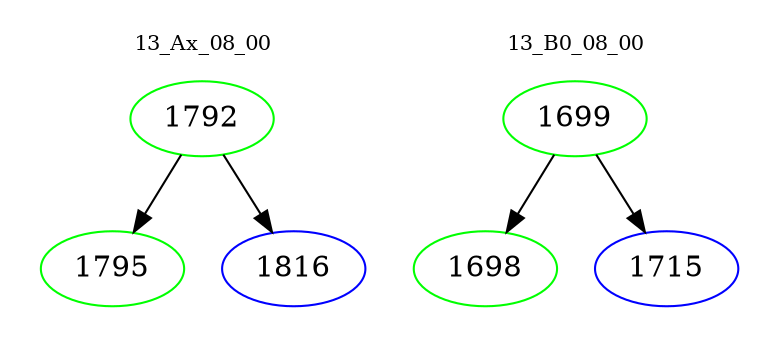 digraph{
subgraph cluster_0 {
color = white
label = "13_Ax_08_00";
fontsize=10;
T0_1792 [label="1792", color="green"]
T0_1792 -> T0_1795 [color="black"]
T0_1795 [label="1795", color="green"]
T0_1792 -> T0_1816 [color="black"]
T0_1816 [label="1816", color="blue"]
}
subgraph cluster_1 {
color = white
label = "13_B0_08_00";
fontsize=10;
T1_1699 [label="1699", color="green"]
T1_1699 -> T1_1698 [color="black"]
T1_1698 [label="1698", color="green"]
T1_1699 -> T1_1715 [color="black"]
T1_1715 [label="1715", color="blue"]
}
}
